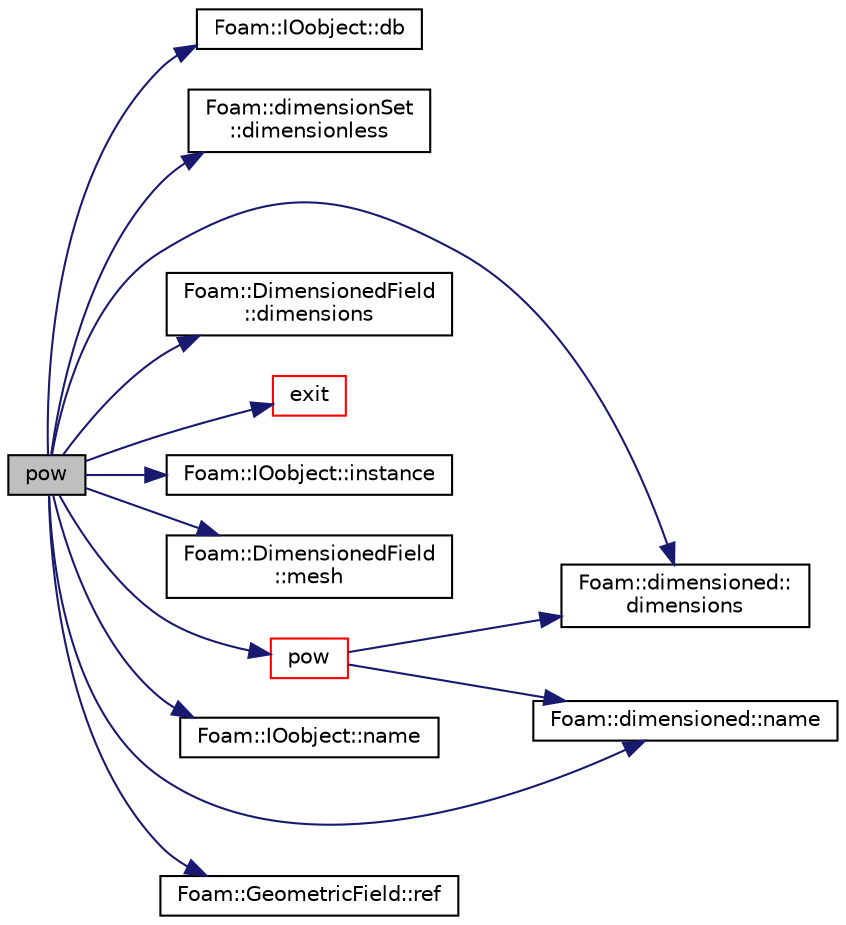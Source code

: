 digraph "pow"
{
  bgcolor="transparent";
  edge [fontname="Helvetica",fontsize="10",labelfontname="Helvetica",labelfontsize="10"];
  node [fontname="Helvetica",fontsize="10",shape=record];
  rankdir="LR";
  Node86587 [label="pow",height=0.2,width=0.4,color="black", fillcolor="grey75", style="filled", fontcolor="black"];
  Node86587 -> Node86588 [color="midnightblue",fontsize="10",style="solid",fontname="Helvetica"];
  Node86588 [label="Foam::IOobject::db",height=0.2,width=0.4,color="black",URL="$a27249.html#a65cc75d9f80b1df5c3184fb2274a97f1",tooltip="Return the local objectRegistry. "];
  Node86587 -> Node86589 [color="midnightblue",fontsize="10",style="solid",fontname="Helvetica"];
  Node86589 [label="Foam::dimensionSet\l::dimensionless",height=0.2,width=0.4,color="black",URL="$a27477.html#abfca824f6f787b2201b4de0a47bf46ef",tooltip="Return true if it is dimensionless. "];
  Node86587 -> Node86590 [color="midnightblue",fontsize="10",style="solid",fontname="Helvetica"];
  Node86590 [label="Foam::dimensioned::\ldimensions",height=0.2,width=0.4,color="black",URL="$a27473.html#a512673c2674ca2d38885f1bb5f6994fb",tooltip="Return const reference to dimensions. "];
  Node86587 -> Node86591 [color="midnightblue",fontsize="10",style="solid",fontname="Helvetica"];
  Node86591 [label="Foam::DimensionedField\l::dimensions",height=0.2,width=0.4,color="black",URL="$a27497.html#a512673c2674ca2d38885f1bb5f6994fb",tooltip="Return dimensions. "];
  Node86587 -> Node86592 [color="midnightblue",fontsize="10",style="solid",fontname="Helvetica"];
  Node86592 [label="exit",height=0.2,width=0.4,color="red",URL="$a21851.html#a06ca7250d8e89caf05243ec094843642"];
  Node86587 -> Node86640 [color="midnightblue",fontsize="10",style="solid",fontname="Helvetica"];
  Node86640 [label="Foam::IOobject::instance",height=0.2,width=0.4,color="black",URL="$a27249.html#acac6de003b420b848571b5064e50ed89"];
  Node86587 -> Node86641 [color="midnightblue",fontsize="10",style="solid",fontname="Helvetica"];
  Node86641 [label="Foam::DimensionedField\l::mesh",height=0.2,width=0.4,color="black",URL="$a27497.html#a8f1110830348a1448a14ab5e3cf47e3b",tooltip="Return mesh. "];
  Node86587 -> Node86636 [color="midnightblue",fontsize="10",style="solid",fontname="Helvetica"];
  Node86636 [label="Foam::dimensioned::name",height=0.2,width=0.4,color="black",URL="$a27473.html#ade4113569ef0db70665fded275a5e38e",tooltip="Return const reference to name. "];
  Node86587 -> Node86642 [color="midnightblue",fontsize="10",style="solid",fontname="Helvetica"];
  Node86642 [label="Foam::IOobject::name",height=0.2,width=0.4,color="black",URL="$a27249.html#acc80e00a8ac919288fb55bd14cc88bf6",tooltip="Return name. "];
  Node86587 -> Node86635 [color="midnightblue",fontsize="10",style="solid",fontname="Helvetica"];
  Node86635 [label="pow",height=0.2,width=0.4,color="red",URL="$a21851.html#a7500c8e9d27a442adc75e287de074c7c"];
  Node86635 -> Node86590 [color="midnightblue",fontsize="10",style="solid",fontname="Helvetica"];
  Node86635 -> Node86636 [color="midnightblue",fontsize="10",style="solid",fontname="Helvetica"];
  Node86587 -> Node86643 [color="midnightblue",fontsize="10",style="solid",fontname="Helvetica"];
  Node86643 [label="Foam::GeometricField::ref",height=0.2,width=0.4,color="black",URL="$a23249.html#a08b047935717956ddaa7d514f9b65d4e",tooltip="Return a reference to the dimensioned internal field. "];
}
